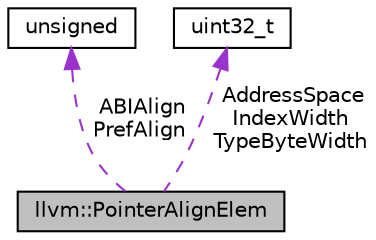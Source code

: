 digraph "llvm::PointerAlignElem"
{
 // LATEX_PDF_SIZE
  bgcolor="transparent";
  edge [fontname="Helvetica",fontsize="10",labelfontname="Helvetica",labelfontsize="10"];
  node [fontname="Helvetica",fontsize="10",shape="box"];
  Node1 [label="llvm::PointerAlignElem",height=0.2,width=0.4,color="black", fillcolor="grey75", style="filled", fontcolor="black",tooltip="Layout pointer alignment element."];
  Node2 -> Node1 [dir="back",color="darkorchid3",fontsize="10",style="dashed",label=" ABIAlign\nPrefAlign" ,fontname="Helvetica"];
  Node2 [label="unsigned",height=0.2,width=0.4,color="black",URL="$classunsigned.html",tooltip=" "];
  Node3 -> Node1 [dir="back",color="darkorchid3",fontsize="10",style="dashed",label=" AddressSpace\nIndexWidth\nTypeByteWidth" ,fontname="Helvetica"];
  Node3 [label="uint32_t",height=0.2,width=0.4,color="black",URL="$classuint32__t.html",tooltip=" "];
}
